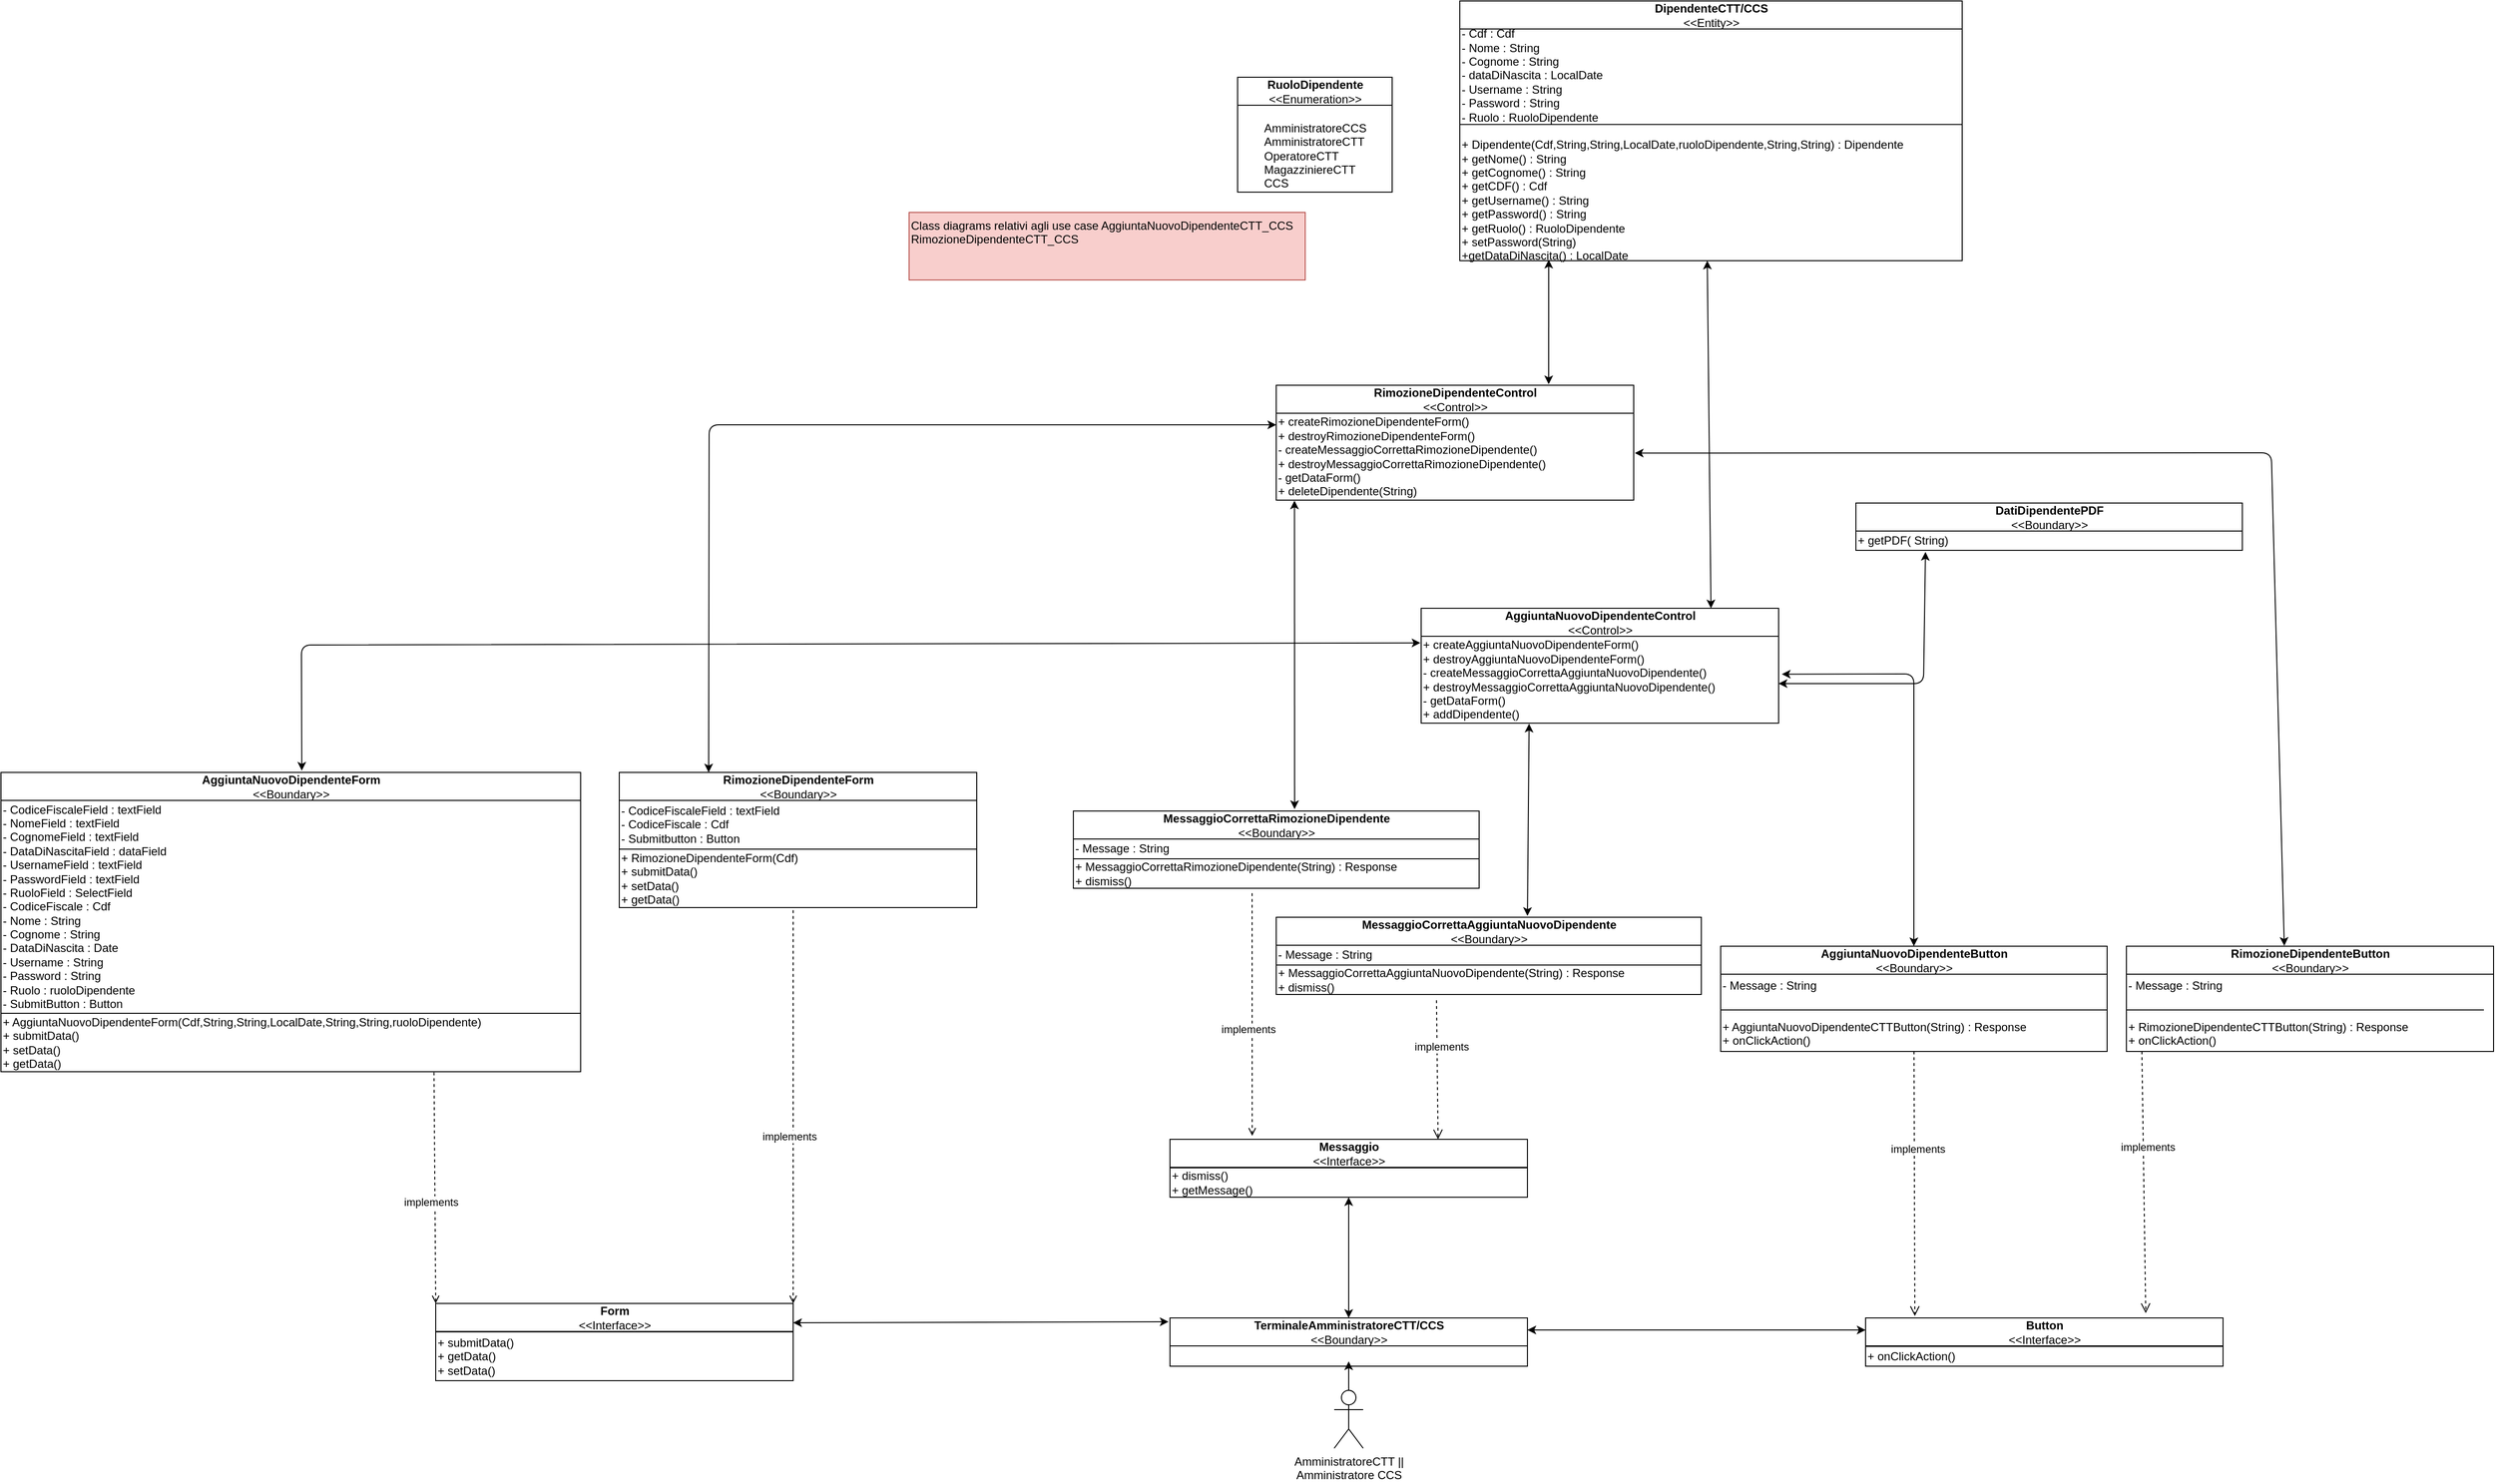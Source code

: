 <mxfile version="14.7.6" type="device"><diagram id="Pm8XoZeydvaX3wfBeSQC" name="Page-1"><mxGraphModel dx="2489" dy="1963" grid="1" gridSize="10" guides="1" tooltips="1" connect="1" arrows="1" fold="1" page="1" pageScale="1" pageWidth="827" pageHeight="1169" math="0" shadow="0"><root><mxCell id="0"/><mxCell id="1" parent="0"/><mxCell id="Tm_38zFSkQ5_hoLKXgAU-1" value="RimozioneDipendenteControl&lt;br&gt;&lt;span style=&quot;font-weight: 400&quot;&gt;&amp;lt;&amp;lt;Control&amp;gt;&amp;gt;&lt;/span&gt;" style="swimlane;fontStyle=1;align=center;verticalAlign=middle;childLayout=stackLayout;horizontal=1;startSize=29;horizontalStack=0;resizeParent=1;resizeParentMax=0;resizeLast=0;collapsible=0;marginBottom=0;html=1;" parent="1" vertex="1"><mxGeometry x="760" y="109" width="370" height="119" as="geometry"/></mxCell><mxCell id="Tm_38zFSkQ5_hoLKXgAU-2" value="+ createRimozioneDipendenteForm()&lt;br&gt;+ destroyRimozioneDipendenteForm()&lt;br&gt;- createMessaggioCorrettaRimozioneDipendente()&lt;br&gt;+ destroyMessaggioCorrettaRimozioneDipendente()&lt;br&gt;- getDataForm()&lt;br&gt;+ deleteDipendente(String)" style="text;html=1;align=left;verticalAlign=middle;resizable=0;points=[];autosize=1;" parent="Tm_38zFSkQ5_hoLKXgAU-1" vertex="1"><mxGeometry y="29" width="370" height="90" as="geometry"/></mxCell><mxCell id="Tm_38zFSkQ5_hoLKXgAU-3" value="AggiuntaNuovoDipendenteForm&lt;br&gt;&lt;span style=&quot;font-weight: 400&quot;&gt;&amp;lt;&amp;lt;Boundary&amp;gt;&amp;gt;&lt;/span&gt;" style="swimlane;fontStyle=1;align=center;verticalAlign=middle;childLayout=stackLayout;horizontal=1;startSize=29;horizontalStack=0;resizeParent=1;resizeParentMax=0;resizeLast=0;collapsible=0;marginBottom=0;html=1;" parent="1" vertex="1"><mxGeometry x="-560" y="510" width="600" height="310" as="geometry"/></mxCell><mxCell id="Tm_38zFSkQ5_hoLKXgAU-4" value="- CodiceFiscaleField : textField&lt;br&gt;- NomeField : textField&lt;br&gt;- CognomeField : textField&lt;br&gt;- DataDiNascitaField : dataField&lt;br&gt;- UsernameField : textField&lt;br&gt;- PasswordField : textField&lt;br&gt;- RuoloField : SelectField&lt;br&gt;- CodiceFiscale : Cdf&lt;br&gt;- Nome : String&lt;br&gt;- Cognome : String&lt;br&gt;- DataDiNascita : Date&lt;br&gt;- Username : String&lt;br&gt;- Password : String&lt;br&gt;- Ruolo : ruoloDipendente&lt;br&gt;- SubmitButton : Button" style="text;html=1;align=left;verticalAlign=middle;resizable=0;points=[];autosize=1;" parent="Tm_38zFSkQ5_hoLKXgAU-3" vertex="1"><mxGeometry y="29" width="600" height="220" as="geometry"/></mxCell><mxCell id="Tm_38zFSkQ5_hoLKXgAU-5" value="" style="line;strokeWidth=1;fillColor=none;align=left;verticalAlign=middle;spacingTop=-1;spacingLeft=3;spacingRight=3;rotatable=0;labelPosition=right;points=[];portConstraint=eastwest;" parent="Tm_38zFSkQ5_hoLKXgAU-3" vertex="1"><mxGeometry y="249" width="600" height="1" as="geometry"/></mxCell><mxCell id="Tm_38zFSkQ5_hoLKXgAU-6" value="&lt;div&gt;&lt;span&gt;+ AggiuntaNuovoDipendenteForm(Cdf,String,String,LocalDate,String,String,ruoloDipendente)&lt;/span&gt;&lt;/div&gt;&lt;div&gt;&lt;span&gt;+ submitData()&lt;/span&gt;&lt;/div&gt;&lt;div&gt;&lt;span&gt;+ setData()&lt;/span&gt;&lt;/div&gt;&lt;div&gt;&lt;span&gt;+ getData()&lt;/span&gt;&lt;/div&gt;" style="text;html=1;align=left;verticalAlign=middle;resizable=0;points=[];autosize=1;" parent="Tm_38zFSkQ5_hoLKXgAU-3" vertex="1"><mxGeometry y="250" width="600" height="60" as="geometry"/></mxCell><mxCell id="Tm_38zFSkQ5_hoLKXgAU-7" value="TerminaleAmministratoreCTT/CCS&lt;br&gt;&lt;span style=&quot;font-weight: 400&quot;&gt;&amp;lt;&amp;lt;Boundary&amp;gt;&amp;gt;&lt;/span&gt;" style="swimlane;fontStyle=1;align=center;verticalAlign=middle;childLayout=stackLayout;horizontal=1;startSize=29;horizontalStack=0;resizeParent=1;resizeParentMax=0;resizeLast=0;collapsible=0;marginBottom=0;html=1;" parent="1" vertex="1"><mxGeometry x="650" y="1075" width="370" height="50" as="geometry"/></mxCell><mxCell id="Tm_38zFSkQ5_hoLKXgAU-8" value="RimozioneDipendenteButton&lt;br&gt;&lt;span style=&quot;font-weight: 400&quot;&gt;&amp;lt;&amp;lt;Boundary&amp;gt;&amp;gt;&lt;/span&gt;" style="swimlane;fontStyle=1;align=center;verticalAlign=middle;childLayout=stackLayout;horizontal=1;startSize=29;horizontalStack=0;resizeParent=1;resizeParentMax=0;resizeLast=0;collapsible=0;marginBottom=0;html=1;" parent="1" vertex="1"><mxGeometry x="1640" y="690" width="380" height="109" as="geometry"/></mxCell><mxCell id="Tm_38zFSkQ5_hoLKXgAU-10" value="" style="endArrow=none;html=1;" parent="Tm_38zFSkQ5_hoLKXgAU-8" edge="1"><mxGeometry width="50" height="50" relative="1" as="geometry"><mxPoint y="66" as="sourcePoint"/><mxPoint x="370" y="66" as="targetPoint"/></mxGeometry></mxCell><mxCell id="Tm_38zFSkQ5_hoLKXgAU-9" value="- Message : String&lt;br&gt;&lt;br&gt;&lt;br&gt;+ RimozioneDipendenteCTTButton(String) : Response&lt;br&gt;+ onClickAction()" style="text;html=1;align=left;verticalAlign=middle;resizable=0;points=[];autosize=1;" parent="Tm_38zFSkQ5_hoLKXgAU-8" vertex="1"><mxGeometry y="29" width="380" height="80" as="geometry"/></mxCell><mxCell id="Tm_38zFSkQ5_hoLKXgAU-11" value="MessaggioCorrettaRimozioneDipendente&lt;br&gt;&lt;span style=&quot;font-weight: 400&quot;&gt;&amp;lt;&amp;lt;Boundary&amp;gt;&amp;gt;&lt;/span&gt;" style="swimlane;fontStyle=1;align=center;verticalAlign=middle;childLayout=stackLayout;horizontal=1;startSize=29;horizontalStack=0;resizeParent=1;resizeParentMax=0;resizeLast=0;collapsible=0;marginBottom=0;html=1;" parent="1" vertex="1"><mxGeometry x="550" y="550" width="420" height="80" as="geometry"/></mxCell><mxCell id="Tm_38zFSkQ5_hoLKXgAU-12" value="- Message : String" style="text;html=1;align=left;verticalAlign=middle;resizable=0;points=[];autosize=1;" parent="Tm_38zFSkQ5_hoLKXgAU-11" vertex="1"><mxGeometry y="29" width="420" height="20" as="geometry"/></mxCell><mxCell id="Tm_38zFSkQ5_hoLKXgAU-13" value="" style="line;strokeWidth=1;fillColor=none;align=left;verticalAlign=middle;spacingTop=-1;spacingLeft=3;spacingRight=3;rotatable=0;labelPosition=right;points=[];portConstraint=eastwest;" parent="Tm_38zFSkQ5_hoLKXgAU-11" vertex="1"><mxGeometry y="49" width="420" height="1" as="geometry"/></mxCell><mxCell id="Tm_38zFSkQ5_hoLKXgAU-14" value="+ MessaggioCorrettaRimozioneDipendente(String) : Response&lt;br&gt;+ dismiss()" style="text;html=1;align=left;verticalAlign=middle;resizable=0;points=[];autosize=1;" parent="Tm_38zFSkQ5_hoLKXgAU-11" vertex="1"><mxGeometry y="50" width="420" height="30" as="geometry"/></mxCell><mxCell id="Tm_38zFSkQ5_hoLKXgAU-19" value="Messaggio&lt;br&gt;&lt;span style=&quot;font-weight: 400&quot;&gt;&amp;lt;&amp;lt;Interface&amp;gt;&amp;gt;&lt;/span&gt;" style="swimlane;fontStyle=1;align=center;verticalAlign=middle;childLayout=stackLayout;horizontal=1;startSize=29;horizontalStack=0;resizeParent=1;resizeParentMax=0;resizeLast=0;collapsible=0;marginBottom=0;html=1;" parent="1" vertex="1"><mxGeometry x="650" y="890" width="370" height="60" as="geometry"/></mxCell><mxCell id="Tm_38zFSkQ5_hoLKXgAU-20" value="" style="line;strokeWidth=1;fillColor=none;align=left;verticalAlign=middle;spacingTop=-1;spacingLeft=3;spacingRight=3;rotatable=0;labelPosition=right;points=[];portConstraint=eastwest;" parent="Tm_38zFSkQ5_hoLKXgAU-19" vertex="1"><mxGeometry y="29" width="370" height="1" as="geometry"/></mxCell><mxCell id="Tm_38zFSkQ5_hoLKXgAU-21" value="+ dismiss()&lt;br&gt;+ getMessage()" style="text;html=1;align=left;verticalAlign=middle;resizable=0;points=[];autosize=1;" parent="Tm_38zFSkQ5_hoLKXgAU-19" vertex="1"><mxGeometry y="30" width="370" height="30" as="geometry"/></mxCell><mxCell id="Tm_38zFSkQ5_hoLKXgAU-23" style="edgeStyle=orthogonalEdgeStyle;rounded=0;orthogonalLoop=1;jettySize=auto;html=1;" parent="1" source="Tm_38zFSkQ5_hoLKXgAU-50" edge="1"><mxGeometry relative="1" as="geometry"><mxPoint x="835.0" y="1070" as="sourcePoint"/><mxPoint x="835" y="1120" as="targetPoint"/></mxGeometry></mxCell><mxCell id="Tm_38zFSkQ5_hoLKXgAU-24" value="" style="endArrow=classic;html=1;entryX=0.5;entryY=0;entryDx=0;entryDy=0;startArrow=classic;startFill=1;exitX=1.009;exitY=0.436;exitDx=0;exitDy=0;exitPerimeter=0;" parent="1" source="Tm_38zFSkQ5_hoLKXgAU-57" target="Tm_38zFSkQ5_hoLKXgAU-51" edge="1"><mxGeometry width="50" height="50" relative="1" as="geometry"><mxPoint x="1170" y="350" as="sourcePoint"/><mxPoint x="1045" y="504.5" as="targetPoint"/><Array as="points"><mxPoint x="1420" y="408"/></Array></mxGeometry></mxCell><mxCell id="Tm_38zFSkQ5_hoLKXgAU-25" value="" style="endArrow=classic;html=1;entryX=1.003;entryY=0.458;entryDx=0;entryDy=0;entryPerimeter=0;exitX=0.43;exitY=-0.004;exitDx=0;exitDy=0;exitPerimeter=0;startArrow=classic;startFill=1;" parent="1" source="Tm_38zFSkQ5_hoLKXgAU-8" target="Tm_38zFSkQ5_hoLKXgAU-2" edge="1"><mxGeometry width="50" height="50" relative="1" as="geometry"><mxPoint x="1400" y="627" as="sourcePoint"/><mxPoint x="1055" y="514.5" as="targetPoint"/><Array as="points"><mxPoint x="1790" y="179"/></Array></mxGeometry></mxCell><mxCell id="Tm_38zFSkQ5_hoLKXgAU-26" value="" style="endArrow=classic;html=1;startArrow=classic;startFill=1;exitX=0.051;exitY=1.005;exitDx=0;exitDy=0;exitPerimeter=0;" parent="1" source="Tm_38zFSkQ5_hoLKXgAU-2" edge="1"><mxGeometry width="50" height="50" relative="1" as="geometry"><mxPoint x="650" y="299" as="sourcePoint"/><mxPoint x="779" y="548" as="targetPoint"/></mxGeometry></mxCell><mxCell id="Tm_38zFSkQ5_hoLKXgAU-27" value="" style="endArrow=classic;html=1;entryX=0.519;entryY=-0.006;entryDx=0;entryDy=0;entryPerimeter=0;startArrow=classic;startFill=1;exitX=-0.002;exitY=0.076;exitDx=0;exitDy=0;exitPerimeter=0;" parent="1" source="Tm_38zFSkQ5_hoLKXgAU-57" target="Tm_38zFSkQ5_hoLKXgAU-3" edge="1"><mxGeometry width="50" height="50" relative="1" as="geometry"><mxPoint x="750" y="-200" as="sourcePoint"/><mxPoint x="995.65" y="626" as="targetPoint"/><Array as="points"><mxPoint x="-249" y="378"/></Array></mxGeometry></mxCell><mxCell id="Tm_38zFSkQ5_hoLKXgAU-28" value="implements" style="html=1;verticalAlign=bottom;endArrow=none;dashed=1;endSize=8;exitX=0.23;exitY=-0.06;exitDx=0;exitDy=0;exitPerimeter=0;endFill=0;startArrow=open;startFill=0;" parent="1" source="Tm_38zFSkQ5_hoLKXgAU-19" edge="1"><mxGeometry x="-0.198" y="4" relative="1" as="geometry"><mxPoint x="760" y="630" as="sourcePoint"/><mxPoint x="735" y="633" as="targetPoint"/><mxPoint as="offset"/></mxGeometry></mxCell><mxCell id="Tm_38zFSkQ5_hoLKXgAU-29" value="" style="endArrow=classic;startArrow=classic;html=1;entryX=0;entryY=0.25;entryDx=0;entryDy=0;exitX=1;exitY=0.25;exitDx=0;exitDy=0;" parent="1" source="Tm_38zFSkQ5_hoLKXgAU-7" target="Tm_38zFSkQ5_hoLKXgAU-32" edge="1"><mxGeometry width="50" height="50" relative="1" as="geometry"><mxPoint x="1020.0" y="870" as="sourcePoint"/><mxPoint x="1130" y="800" as="targetPoint"/></mxGeometry></mxCell><mxCell id="Tm_38zFSkQ5_hoLKXgAU-30" value="" style="endArrow=classic;startArrow=classic;html=1;exitX=0.5;exitY=0;exitDx=0;exitDy=0;" parent="1" source="Tm_38zFSkQ5_hoLKXgAU-7" edge="1"><mxGeometry width="50" height="50" relative="1" as="geometry"><mxPoint x="827" y="870" as="sourcePoint"/><mxPoint x="835" y="950" as="targetPoint"/></mxGeometry></mxCell><mxCell id="Tm_38zFSkQ5_hoLKXgAU-31" value="" style="endArrow=classic;startArrow=classic;html=1;exitX=-0.004;exitY=0.079;exitDx=0;exitDy=0;entryX=1;entryY=0.25;entryDx=0;entryDy=0;exitPerimeter=0;" parent="1" source="Tm_38zFSkQ5_hoLKXgAU-7" target="Tm_38zFSkQ5_hoLKXgAU-35" edge="1"><mxGeometry width="50" height="50" relative="1" as="geometry"><mxPoint x="650" y="871" as="sourcePoint"/><mxPoint x="540" y="810" as="targetPoint"/></mxGeometry></mxCell><mxCell id="Tm_38zFSkQ5_hoLKXgAU-32" value="Button&lt;br&gt;&lt;span style=&quot;font-weight: 400&quot;&gt;&amp;lt;&amp;lt;Interface&amp;gt;&amp;gt;&lt;/span&gt;" style="swimlane;fontStyle=1;align=center;verticalAlign=middle;childLayout=stackLayout;horizontal=1;startSize=29;horizontalStack=0;resizeParent=1;resizeParentMax=0;resizeLast=0;collapsible=0;marginBottom=0;html=1;" parent="1" vertex="1"><mxGeometry x="1370" y="1075" width="370" height="50" as="geometry"/></mxCell><mxCell id="Tm_38zFSkQ5_hoLKXgAU-33" value="" style="line;strokeWidth=1;fillColor=none;align=left;verticalAlign=middle;spacingTop=-1;spacingLeft=3;spacingRight=3;rotatable=0;labelPosition=right;points=[];portConstraint=eastwest;" parent="Tm_38zFSkQ5_hoLKXgAU-32" vertex="1"><mxGeometry y="29" width="370" height="1" as="geometry"/></mxCell><mxCell id="Tm_38zFSkQ5_hoLKXgAU-34" value="+ onClickAction()" style="text;html=1;align=left;verticalAlign=middle;resizable=0;points=[];autosize=1;" parent="Tm_38zFSkQ5_hoLKXgAU-32" vertex="1"><mxGeometry y="30" width="370" height="20" as="geometry"/></mxCell><mxCell id="Tm_38zFSkQ5_hoLKXgAU-35" value="Form&lt;br&gt;&lt;span style=&quot;font-weight: 400&quot;&gt;&amp;lt;&amp;lt;Interface&amp;gt;&amp;gt;&lt;/span&gt;" style="swimlane;fontStyle=1;align=center;verticalAlign=middle;childLayout=stackLayout;horizontal=1;startSize=29;horizontalStack=0;resizeParent=1;resizeParentMax=0;resizeLast=0;collapsible=0;marginBottom=0;html=1;" parent="1" vertex="1"><mxGeometry x="-110" y="1060" width="370" height="80" as="geometry"/></mxCell><mxCell id="Tm_38zFSkQ5_hoLKXgAU-36" value="" style="line;strokeWidth=1;fillColor=none;align=left;verticalAlign=middle;spacingTop=-1;spacingLeft=3;spacingRight=3;rotatable=0;labelPosition=right;points=[];portConstraint=eastwest;" parent="Tm_38zFSkQ5_hoLKXgAU-35" vertex="1"><mxGeometry y="29" width="370" height="1" as="geometry"/></mxCell><mxCell id="Tm_38zFSkQ5_hoLKXgAU-37" value="+ submitData()&lt;br&gt;+ getData()&lt;br&gt;+ setData()" style="text;html=1;align=left;verticalAlign=middle;resizable=0;points=[];autosize=1;" parent="Tm_38zFSkQ5_hoLKXgAU-35" vertex="1"><mxGeometry y="30" width="370" height="50" as="geometry"/></mxCell><mxCell id="Tm_38zFSkQ5_hoLKXgAU-38" value="implements" style="html=1;verticalAlign=bottom;endArrow=open;dashed=1;endSize=8;" parent="1" edge="1"><mxGeometry x="-0.198" y="4" relative="1" as="geometry"><mxPoint x="1656" y="799" as="sourcePoint"/><mxPoint x="1660" y="1070" as="targetPoint"/><mxPoint as="offset"/></mxGeometry></mxCell><mxCell id="Tm_38zFSkQ5_hoLKXgAU-39" value="implements" style="html=1;verticalAlign=bottom;endArrow=none;dashed=1;endSize=8;exitX=0;exitY=0;exitDx=0;exitDy=0;entryX=0.747;entryY=0.983;entryDx=0;entryDy=0;entryPerimeter=0;endFill=0;startArrow=open;startFill=0;" parent="1" source="Tm_38zFSkQ5_hoLKXgAU-35" target="Tm_38zFSkQ5_hoLKXgAU-6" edge="1"><mxGeometry x="-0.198" y="4" relative="1" as="geometry"><mxPoint x="327.6" y="830" as="sourcePoint"/><mxPoint x="310" y="727.5" as="targetPoint"/><mxPoint as="offset"/></mxGeometry></mxCell><mxCell id="Tm_38zFSkQ5_hoLKXgAU-40" value="Class diagrams relativi agli use case AggiuntaNuovoDipendenteCTT_CCS RimozioneDipendenteCTT_CCS&lt;br&gt;&lt;br&gt;&amp;nbsp;" style="text;html=1;strokeColor=#b85450;fillColor=#f8cecc;align=left;verticalAlign=middle;whiteSpace=wrap;rounded=0;" parent="1" vertex="1"><mxGeometry x="380" y="-70" width="410" height="70" as="geometry"/></mxCell><mxCell id="Tm_38zFSkQ5_hoLKXgAU-41" value="DipendenteCTT/CCS&lt;br&gt;&lt;span style=&quot;font-weight: 400&quot;&gt;&amp;lt;&amp;lt;Entity&amp;gt;&amp;gt;&lt;/span&gt;" style="swimlane;fontStyle=1;align=center;verticalAlign=middle;childLayout=stackLayout;horizontal=1;startSize=29;horizontalStack=0;resizeParent=1;resizeParentMax=0;resizeLast=0;collapsible=0;marginBottom=0;html=1;" parent="1" vertex="1"><mxGeometry x="950" y="-289" width="520" height="269" as="geometry"/></mxCell><mxCell id="Tm_38zFSkQ5_hoLKXgAU-42" value="- Cdf : Cdf&lt;br&gt;- Nome : String&lt;br&gt;- Cognome : String&lt;br&gt;- dataDiNascita : LocalDate&lt;br&gt;- Username : String&lt;br&gt;- Password : String&lt;br&gt;- Ruolo : RuoloDipendente&lt;br&gt;&lt;br&gt;+ Dipendente(Cdf,String,String,LocalDate,ruoloDipendente,String,String) : Dipendente&lt;br&gt;+ getNome() : String&lt;br&gt;+ getCognome() : String&lt;br&gt;+ getCDF() : Cdf&lt;br&gt;+ getUsername() : String&lt;br&gt;+ getPassword() : String&lt;br&gt;+ getRuolo() : RuoloDipendente&lt;br&gt;+ setPassword(String)&lt;br&gt;+getDataDiNascita() : LocalDate" style="text;html=1;align=left;verticalAlign=middle;resizable=0;points=[];autosize=1;" parent="Tm_38zFSkQ5_hoLKXgAU-41" vertex="1"><mxGeometry y="29" width="520" height="240" as="geometry"/></mxCell><mxCell id="Tm_38zFSkQ5_hoLKXgAU-73" value="" style="endArrow=none;html=1;exitX=0.001;exitY=0.412;exitDx=0;exitDy=0;exitPerimeter=0;entryX=1;entryY=0.412;entryDx=0;entryDy=0;entryPerimeter=0;" parent="Tm_38zFSkQ5_hoLKXgAU-41" source="Tm_38zFSkQ5_hoLKXgAU-42" target="Tm_38zFSkQ5_hoLKXgAU-42" edge="1"><mxGeometry width="50" height="50" relative="1" as="geometry"><mxPoint x="0.9" y="133.6" as="sourcePoint"/><mxPoint x="450" y="132" as="targetPoint"/><Array as="points"/></mxGeometry></mxCell><mxCell id="Tm_38zFSkQ5_hoLKXgAU-45" value="RuoloDipendente&lt;br&gt;&lt;span style=&quot;font-weight: 400&quot;&gt;&amp;lt;&amp;lt;Enumeration&amp;gt;&amp;gt;&lt;/span&gt;" style="swimlane;fontStyle=1;align=center;verticalAlign=middle;childLayout=stackLayout;horizontal=1;startSize=29;horizontalStack=0;resizeParent=1;resizeParentMax=0;resizeLast=0;collapsible=0;marginBottom=0;html=1;" parent="1" vertex="1"><mxGeometry x="720" y="-210" width="160" height="119" as="geometry"/></mxCell><mxCell id="Tm_38zFSkQ5_hoLKXgAU-47" value="&lt;div style=&quot;text-align: left&quot;&gt;&lt;br&gt;&lt;/div&gt;&lt;div style=&quot;text-align: left&quot;&gt;&lt;span&gt;AmministratoreCCS&lt;/span&gt;&lt;br&gt;&lt;/div&gt;&lt;div style=&quot;text-align: left&quot;&gt;&lt;div&gt;AmministratoreCTT&lt;/div&gt;&lt;/div&gt;&lt;div style=&quot;text-align: left&quot;&gt;&lt;span&gt;OperatoreCTT&lt;/span&gt;&lt;/div&gt;&lt;div style=&quot;text-align: left&quot;&gt;&lt;span&gt;MagazziniereCTT&lt;/span&gt;&lt;/div&gt;&lt;div style=&quot;text-align: left&quot;&gt;&lt;span&gt;CCS&lt;/span&gt;&lt;/div&gt;" style="text;html=1;align=center;verticalAlign=middle;resizable=0;points=[];autosize=1;" parent="Tm_38zFSkQ5_hoLKXgAU-45" vertex="1"><mxGeometry y="29" width="160" height="90" as="geometry"/></mxCell><mxCell id="Tm_38zFSkQ5_hoLKXgAU-50" value="AmministratoreCTT ||&lt;br&gt;Amministratore CCS" style="shape=umlActor;verticalLabelPosition=bottom;verticalAlign=top;html=1;outlineConnect=0;" parent="1" vertex="1"><mxGeometry x="820" y="1150" width="30" height="60" as="geometry"/></mxCell><mxCell id="Tm_38zFSkQ5_hoLKXgAU-51" value="AggiuntaNuovoDipendenteButton&lt;br&gt;&lt;span style=&quot;font-weight: 400&quot;&gt;&amp;lt;&amp;lt;Boundary&amp;gt;&amp;gt;&lt;/span&gt;" style="swimlane;fontStyle=1;align=center;verticalAlign=middle;childLayout=stackLayout;horizontal=1;startSize=29;horizontalStack=0;resizeParent=1;resizeParentMax=0;resizeLast=0;collapsible=0;marginBottom=0;html=1;" parent="1" vertex="1"><mxGeometry x="1220" y="690" width="400" height="109" as="geometry"/></mxCell><mxCell id="Tm_38zFSkQ5_hoLKXgAU-52" value="- Message : String&lt;br&gt;&lt;br&gt;&lt;br&gt;+ AggiuntaNuovoDipendenteCTTButton(String) : Response&lt;br&gt;+ onClickAction()" style="text;html=1;align=left;verticalAlign=middle;resizable=0;points=[];autosize=1;" parent="Tm_38zFSkQ5_hoLKXgAU-51" vertex="1"><mxGeometry y="29" width="400" height="80" as="geometry"/></mxCell><mxCell id="Tm_38zFSkQ5_hoLKXgAU-53" value="" style="endArrow=none;html=1;entryX=1;entryY=0.463;entryDx=0;entryDy=0;entryPerimeter=0;" parent="Tm_38zFSkQ5_hoLKXgAU-51" target="Tm_38zFSkQ5_hoLKXgAU-52" edge="1"><mxGeometry width="50" height="50" relative="1" as="geometry"><mxPoint y="66" as="sourcePoint"/><mxPoint x="370" y="66" as="targetPoint"/></mxGeometry></mxCell><mxCell id="Tm_38zFSkQ5_hoLKXgAU-54" value="implements" style="html=1;verticalAlign=bottom;endArrow=open;dashed=1;endSize=8;" parent="1" source="Tm_38zFSkQ5_hoLKXgAU-52" edge="1"><mxGeometry x="-0.198" y="4" relative="1" as="geometry"><mxPoint x="1350" y="920" as="sourcePoint"/><mxPoint x="1421" y="1073" as="targetPoint"/><mxPoint as="offset"/></mxGeometry></mxCell><mxCell id="Tm_38zFSkQ5_hoLKXgAU-56" value="AggiuntaNuovoDipendenteControl&lt;br&gt;&lt;span style=&quot;font-weight: 400&quot;&gt;&amp;lt;&amp;lt;Control&amp;gt;&amp;gt;&lt;/span&gt;" style="swimlane;fontStyle=1;align=center;verticalAlign=middle;childLayout=stackLayout;horizontal=1;startSize=29;horizontalStack=0;resizeParent=1;resizeParentMax=0;resizeLast=0;collapsible=0;marginBottom=0;html=1;" parent="1" vertex="1"><mxGeometry x="910" y="340" width="370" height="119" as="geometry"/></mxCell><mxCell id="Tm_38zFSkQ5_hoLKXgAU-57" value="+ createAggiuntaNuovoDipendenteForm()&lt;br&gt;+ destroyAggiuntaNuovoDipendenteForm()&lt;br&gt;- createMessaggioCorrettaAggiuntaNuovoDipendente()&lt;br&gt;+ destroyMessaggioCorrettaAggiuntaNuovoDipendente()&lt;br&gt;- getDataForm()&lt;br&gt;+ addDipendente()" style="text;html=1;align=left;verticalAlign=middle;resizable=0;points=[];autosize=1;" parent="Tm_38zFSkQ5_hoLKXgAU-56" vertex="1"><mxGeometry y="29" width="370" height="90" as="geometry"/></mxCell><mxCell id="Tm_38zFSkQ5_hoLKXgAU-58" value="RimozioneDipendenteForm&lt;br&gt;&lt;span style=&quot;font-weight: 400&quot;&gt;&amp;lt;&amp;lt;Boundary&amp;gt;&amp;gt;&lt;/span&gt;" style="swimlane;fontStyle=1;align=center;verticalAlign=middle;childLayout=stackLayout;horizontal=1;startSize=29;horizontalStack=0;resizeParent=1;resizeParentMax=0;resizeLast=0;collapsible=0;marginBottom=0;html=1;" parent="1" vertex="1"><mxGeometry x="80" y="510" width="370" height="140" as="geometry"/></mxCell><mxCell id="Tm_38zFSkQ5_hoLKXgAU-59" value="- CodiceFiscaleField : textField&lt;br&gt;- CodiceFiscale : Cdf&lt;br&gt;- Submitbutton : Button" style="text;html=1;align=left;verticalAlign=middle;resizable=0;points=[];autosize=1;" parent="Tm_38zFSkQ5_hoLKXgAU-58" vertex="1"><mxGeometry y="29" width="370" height="50" as="geometry"/></mxCell><mxCell id="Tm_38zFSkQ5_hoLKXgAU-60" value="" style="line;strokeWidth=1;fillColor=none;align=left;verticalAlign=middle;spacingTop=-1;spacingLeft=3;spacingRight=3;rotatable=0;labelPosition=right;points=[];portConstraint=eastwest;" parent="Tm_38zFSkQ5_hoLKXgAU-58" vertex="1"><mxGeometry y="79" width="370" height="1" as="geometry"/></mxCell><mxCell id="Tm_38zFSkQ5_hoLKXgAU-61" value="&lt;div&gt;&lt;span&gt;+ RimozioneDipendenteForm(Cdf)&lt;/span&gt;&lt;/div&gt;&lt;div&gt;&lt;span&gt;+ submitData()&lt;/span&gt;&lt;/div&gt;&lt;div&gt;&lt;span&gt;+ setData()&lt;/span&gt;&lt;/div&gt;&lt;div&gt;&lt;span&gt;+ getData()&lt;/span&gt;&lt;/div&gt;" style="text;html=1;align=left;verticalAlign=middle;resizable=0;points=[];autosize=1;" parent="Tm_38zFSkQ5_hoLKXgAU-58" vertex="1"><mxGeometry y="80" width="370" height="60" as="geometry"/></mxCell><mxCell id="Tm_38zFSkQ5_hoLKXgAU-62" value="MessaggioCorrettaAggiuntaNuovoDipendente&lt;br&gt;&lt;span style=&quot;font-weight: 400&quot;&gt;&amp;lt;&amp;lt;Boundary&amp;gt;&amp;gt;&lt;/span&gt;" style="swimlane;fontStyle=1;align=center;verticalAlign=middle;childLayout=stackLayout;horizontal=1;startSize=29;horizontalStack=0;resizeParent=1;resizeParentMax=0;resizeLast=0;collapsible=0;marginBottom=0;html=1;" parent="1" vertex="1"><mxGeometry x="760" y="660" width="440" height="80" as="geometry"/></mxCell><mxCell id="Tm_38zFSkQ5_hoLKXgAU-63" value="- Message : String" style="text;html=1;align=left;verticalAlign=middle;resizable=0;points=[];autosize=1;" parent="Tm_38zFSkQ5_hoLKXgAU-62" vertex="1"><mxGeometry y="29" width="440" height="20" as="geometry"/></mxCell><mxCell id="Tm_38zFSkQ5_hoLKXgAU-64" value="" style="line;strokeWidth=1;fillColor=none;align=left;verticalAlign=middle;spacingTop=-1;spacingLeft=3;spacingRight=3;rotatable=0;labelPosition=right;points=[];portConstraint=eastwest;" parent="Tm_38zFSkQ5_hoLKXgAU-62" vertex="1"><mxGeometry y="49" width="440" height="1" as="geometry"/></mxCell><mxCell id="Tm_38zFSkQ5_hoLKXgAU-65" value="+ MessaggioCorrettaAggiuntaNuovoDipendente(String) : Response&lt;br&gt;+ dismiss()" style="text;html=1;align=left;verticalAlign=middle;resizable=0;points=[];autosize=1;" parent="Tm_38zFSkQ5_hoLKXgAU-62" vertex="1"><mxGeometry y="50" width="440" height="30" as="geometry"/></mxCell><mxCell id="Tm_38zFSkQ5_hoLKXgAU-66" value="implements" style="html=1;verticalAlign=bottom;endArrow=open;dashed=1;endSize=8;entryX=0.75;entryY=0;entryDx=0;entryDy=0;exitX=0.377;exitY=1.2;exitDx=0;exitDy=0;exitPerimeter=0;" parent="1" source="Tm_38zFSkQ5_hoLKXgAU-65" target="Tm_38zFSkQ5_hoLKXgAU-19" edge="1"><mxGeometry x="-0.198" y="4" relative="1" as="geometry"><mxPoint x="1040" y="820" as="sourcePoint"/><mxPoint x="959.996" y="633.6" as="targetPoint"/><mxPoint as="offset"/></mxGeometry></mxCell><mxCell id="Tm_38zFSkQ5_hoLKXgAU-67" value="" style="endArrow=classic;html=1;entryX=0.5;entryY=0;entryDx=0;entryDy=0;startArrow=classic;startFill=1;exitX=0.302;exitY=1.006;exitDx=0;exitDy=0;exitPerimeter=0;" parent="1" source="Tm_38zFSkQ5_hoLKXgAU-57" edge="1"><mxGeometry width="50" height="50" relative="1" as="geometry"><mxPoint x="978.33" y="390.0" as="sourcePoint"/><mxPoint x="1020" y="658.68" as="targetPoint"/></mxGeometry></mxCell><mxCell id="Tm_38zFSkQ5_hoLKXgAU-68" value="" style="endArrow=classic;html=1;entryX=0.25;entryY=0;entryDx=0;entryDy=0;startArrow=classic;startFill=1;" parent="1" target="Tm_38zFSkQ5_hoLKXgAU-58" edge="1"><mxGeometry width="50" height="50" relative="1" as="geometry"><mxPoint x="760" y="150" as="sourcePoint"/><mxPoint x="-167.97" y="508.98" as="targetPoint"/><Array as="points"><mxPoint x="173" y="150"/></Array></mxGeometry></mxCell><mxCell id="Tm_38zFSkQ5_hoLKXgAU-69" value="implements" style="html=1;verticalAlign=bottom;endArrow=none;dashed=1;endSize=8;exitX=1;exitY=0;exitDx=0;exitDy=0;endFill=0;startArrow=open;startFill=0;" parent="1" source="Tm_38zFSkQ5_hoLKXgAU-35" edge="1"><mxGeometry x="-0.198" y="4" relative="1" as="geometry"><mxPoint x="-90" y="980.0" as="sourcePoint"/><mxPoint x="260" y="650" as="targetPoint"/><mxPoint as="offset"/></mxGeometry></mxCell><mxCell id="Tm_38zFSkQ5_hoLKXgAU-74" value="" style="endArrow=classic;startArrow=classic;html=1;entryX=0.177;entryY=0.996;entryDx=0;entryDy=0;entryPerimeter=0;" parent="1" target="Tm_38zFSkQ5_hoLKXgAU-42" edge="1"><mxGeometry width="50" height="50" relative="1" as="geometry"><mxPoint x="1042" y="108" as="sourcePoint"/><mxPoint x="1038" y="-21" as="targetPoint"/></mxGeometry></mxCell><mxCell id="Tm_38zFSkQ5_hoLKXgAU-75" value="" style="endArrow=classic;startArrow=classic;html=1;entryX=0.467;entryY=1;entryDx=0;entryDy=0;entryPerimeter=0;" parent="1" edge="1"><mxGeometry width="50" height="50" relative="1" as="geometry"><mxPoint x="1210" y="340" as="sourcePoint"/><mxPoint x="1206.14" y="-20" as="targetPoint"/></mxGeometry></mxCell><mxCell id="aaV3vyBy23nh652zDzTJ-1" value="DatiDipendentePDF&lt;br&gt;&lt;span style=&quot;font-weight: 400&quot;&gt;&amp;lt;&amp;lt;Boundary&amp;gt;&amp;gt;&lt;/span&gt;" style="swimlane;fontStyle=1;align=center;verticalAlign=middle;childLayout=stackLayout;horizontal=1;startSize=29;horizontalStack=0;resizeParent=1;resizeParentMax=0;resizeLast=0;collapsible=0;marginBottom=0;html=1;" parent="1" vertex="1"><mxGeometry x="1360" y="231" width="400" height="49" as="geometry"/></mxCell><mxCell id="aaV3vyBy23nh652zDzTJ-2" value="+ getPDF( String)" style="text;html=1;align=left;verticalAlign=middle;resizable=0;points=[];autosize=1;" parent="aaV3vyBy23nh652zDzTJ-1" vertex="1"><mxGeometry y="29" width="400" height="20" as="geometry"/></mxCell><mxCell id="aaV3vyBy23nh652zDzTJ-4" value="" style="endArrow=classic;html=1;entryX=0.18;entryY=1.082;entryDx=0;entryDy=0;startArrow=classic;startFill=1;entryPerimeter=0;" parent="1" target="aaV3vyBy23nh652zDzTJ-2" edge="1"><mxGeometry width="50" height="50" relative="1" as="geometry"><mxPoint x="1280" y="418" as="sourcePoint"/><mxPoint x="1430" y="700" as="targetPoint"/><Array as="points"><mxPoint x="1430" y="418"/></Array></mxGeometry></mxCell></root></mxGraphModel></diagram></mxfile>